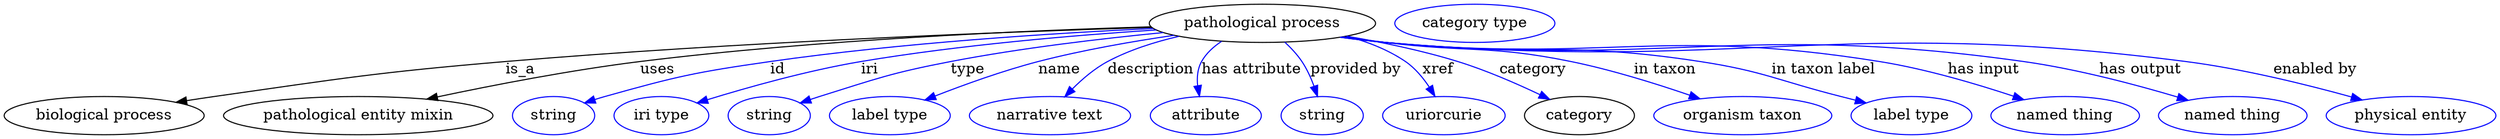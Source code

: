 digraph {
	graph [bb="0,0,2330.9,123"];
	node [label="\N"];
	"pathological process"	[height=0.5,
		label="pathological process",
		pos="1175.6,105",
		width=2.9428];
	"biological process"	[height=0.5,
		pos="93.592,18",
		width=2.5998];
	"pathological process" -> "biological process"	[label=is_a,
		lp="482.59,61.5",
		pos="e,160.84,30.526 1071.8,101.18 933.86,96.896 682.57,87.253 468.59,69 347.26,58.65 317.14,53.253 196.59,36 188.27,34.81 179.59,33.493 \
170.95,32.135"];
	"pathological entity mixin"	[height=0.5,
		pos="331.59,18",
		width=3.5025];
	"pathological process" -> "pathological entity mixin"	[label=uses,
		lp="611.09,61.5",
		pos="e,395.54,33.529 1071.3,101.73 954.75,98.255 760.55,89.688 594.59,69 530.25,60.979 457.93,46.851 405.44,35.655"];
	id	[color=blue,
		height=0.5,
		label=string,
		pos="513.59,18",
		width=1.0652];
	"pathological process" -> id	[color=blue,
		label=id,
		lp="723.59,61.5",
		pos="e,542.59,29.954 1073.5,100.13 980.23,95.666 838.61,86.561 716.59,69 646.88,58.967 629.38,55.131 561.59,36 558.49,35.124 555.29,34.151 \
552.09,33.129",
		style=solid];
	iri	[color=blue,
		height=0.5,
		label="iri type",
		pos="614.59,18",
		width=1.2277];
	"pathological process" -> iri	[color=blue,
		label=iri,
		lp="809.59,61.5",
		pos="e,647.96,29.942 1075.8,98.743 1000.2,93.772 893.85,84.672 801.59,69 751.41,60.476 695.15,44.535 657.57,32.939",
		style=solid];
	type	[color=blue,
		height=0.5,
		label=string,
		pos="715.59,18",
		width=1.0652];
	"pathological process" -> type	[color=blue,
		label=type,
		lp="900.59,61.5",
		pos="e,744.55,29.898 1082.7,96.274 1025.3,90.65 950.28,81.764 884.59,69 829.45,58.285 816.16,52.901 762.59,36 759.84,35.131 757.01,34.201 \
754.16,33.24",
		style=solid];
	name	[color=blue,
		height=0.5,
		label="label type",
		pos="828.59,18",
		width=1.5707];
	"pathological process" -> name	[color=blue,
		label=name,
		lp="986.59,61.5",
		pos="e,861.24,32.737 1093,93.696 1054.2,87.969 1007.7,79.791 966.59,69 933.77,60.383 897.76,47.204 870.76,36.54",
		style=solid];
	description	[color=blue,
		height=0.5,
		label="narrative text",
		pos="978.59,18",
		width=2.0943];
	"pathological process" -> description	[color=blue,
		label=description,
		lp="1071.1,61.5",
		pos="e,991.89,35.782 1096.8,92.89 1074.5,87.682 1050.8,80.076 1030.6,69 1018.8,62.511 1007.7,52.619 998.79,43.342",
		style=solid];
	"has attribute"	[color=blue,
		height=0.5,
		label=attribute,
		pos="1123.6,18",
		width=1.4443];
	"pathological process" -> "has attribute"	[color=blue,
		label="has attribute",
		lp="1165.6,61.5",
		pos="e,1117.1,36.221 1137.4,88.04 1129.9,83.079 1123,76.803 1118.6,69 1114.7,62.118 1114.2,53.863 1115.2,46.061",
		style=solid];
	"provided by"	[color=blue,
		height=0.5,
		label=string,
		pos="1231.6,18",
		width=1.0652];
	"pathological process" -> "provided by"	[color=blue,
		label="provided by",
		lp="1263.1,61.5",
		pos="e,1227.2,36.115 1196.5,87.288 1202.3,81.912 1208.2,75.621 1212.6,69 1217.3,61.938 1221.1,53.545 1224,45.671",
		style=solid];
	xref	[color=blue,
		height=0.5,
		label=uriorcurie,
		pos="1345.6,18",
		width=1.5887];
	"pathological process" -> xref	[color=blue,
		label=xref,
		lp="1340.1,61.5",
		pos="e,1337.2,36.236 1254.6,92.927 1273.7,87.749 1293.3,80.151 1309.6,69 1318.6,62.829 1326.1,53.638 1332,44.813",
		style=solid];
	category	[height=0.5,
		pos="1472.6,18",
		width=1.4263];
	"pathological process" -> category	[color=blue,
		label=category,
		lp="1429.1,61.5",
		pos="e,1444.7,33.349 1254.5,92.9 1287.1,87.283 1325.1,79.41 1358.6,69 1385,60.791 1413.5,48.285 1435.4,37.834",
		style=solid];
	"in taxon"	[color=blue,
		height=0.5,
		label="organism taxon",
		pos="1625.6,18",
		width=2.3109];
	"pathological process" -> "in taxon"	[color=blue,
		label="in taxon",
		lp="1552.6,61.5",
		pos="e,1585.5,33.894 1251.3,92.328 1264.4,90.447 1277.9,88.597 1290.6,87 1367.7,77.313 1388.4,84.606 1464.6,69 1502.5,61.234 1544.2,48.156 \
1575.6,37.323",
		style=solid];
	"in taxon label"	[color=blue,
		height=0.5,
		label="label type",
		pos="1783.6,18",
		width=1.5707];
	"pathological process" -> "in taxon label"	[color=blue,
		label="in taxon label",
		lp="1701.1,61.5",
		pos="e,1741,30.018 1249.7,92.089 1263.3,90.18 1277.3,88.381 1290.6,87 1421.2,73.383 1455.8,89.014 1585.6,69 1645.4,59.786 1659,50.875 \
1717.6,36 1722,34.889 1726.5,33.732 1731.1,32.567",
		style=solid];
	"has input"	[color=blue,
		height=0.5,
		label="named thing",
		pos="1927.6,18",
		width=1.9318];
	"pathological process" -> "has input"	[color=blue,
		label="has input",
		lp="1851.1,61.5",
		pos="e,1888.8,33.063 1248.8,91.976 1262.6,90.041 1277,88.263 1290.6,87 1495.6,67.915 1550.3,101.67 1753.6,69 1796.8,62.056 1844.5,47.871 \
1879,36.379",
		style=solid];
	"has output"	[color=blue,
		height=0.5,
		label="named thing",
		pos="2084.6,18",
		width=1.9318];
	"pathological process" -> "has output"	[color=blue,
		label="has output",
		lp="1998.1,61.5",
		pos="e,2042.7,32.546 1248.4,91.922 1262.4,89.98 1276.9,88.212 1290.6,87 1555.5,63.518 1625.3,106.09 1888.6,69 1938.4,61.979 1993.9,47.142 \
2033.1,35.445",
		style=solid];
	"enabled by"	[color=blue,
		height=0.5,
		label="physical entity",
		pos="2251.6,18",
		width=2.2026];
	"pathological process" -> "enabled by"	[color=blue,
		label="enabled by",
		lp="2162.1,61.5",
		pos="e,2205.6,32.837 1248.4,91.855 1262.4,89.918 1276.9,88.17 1290.6,87 1622.8,58.567 1709.9,111.67 2040.6,69 2094,62.109 2153.6,47.309 \
2195.8,35.59",
		style=solid];
	"named thing_category"	[color=blue,
		height=0.5,
		label="category type",
		pos="1374.6,105",
		width=2.0762];
}
